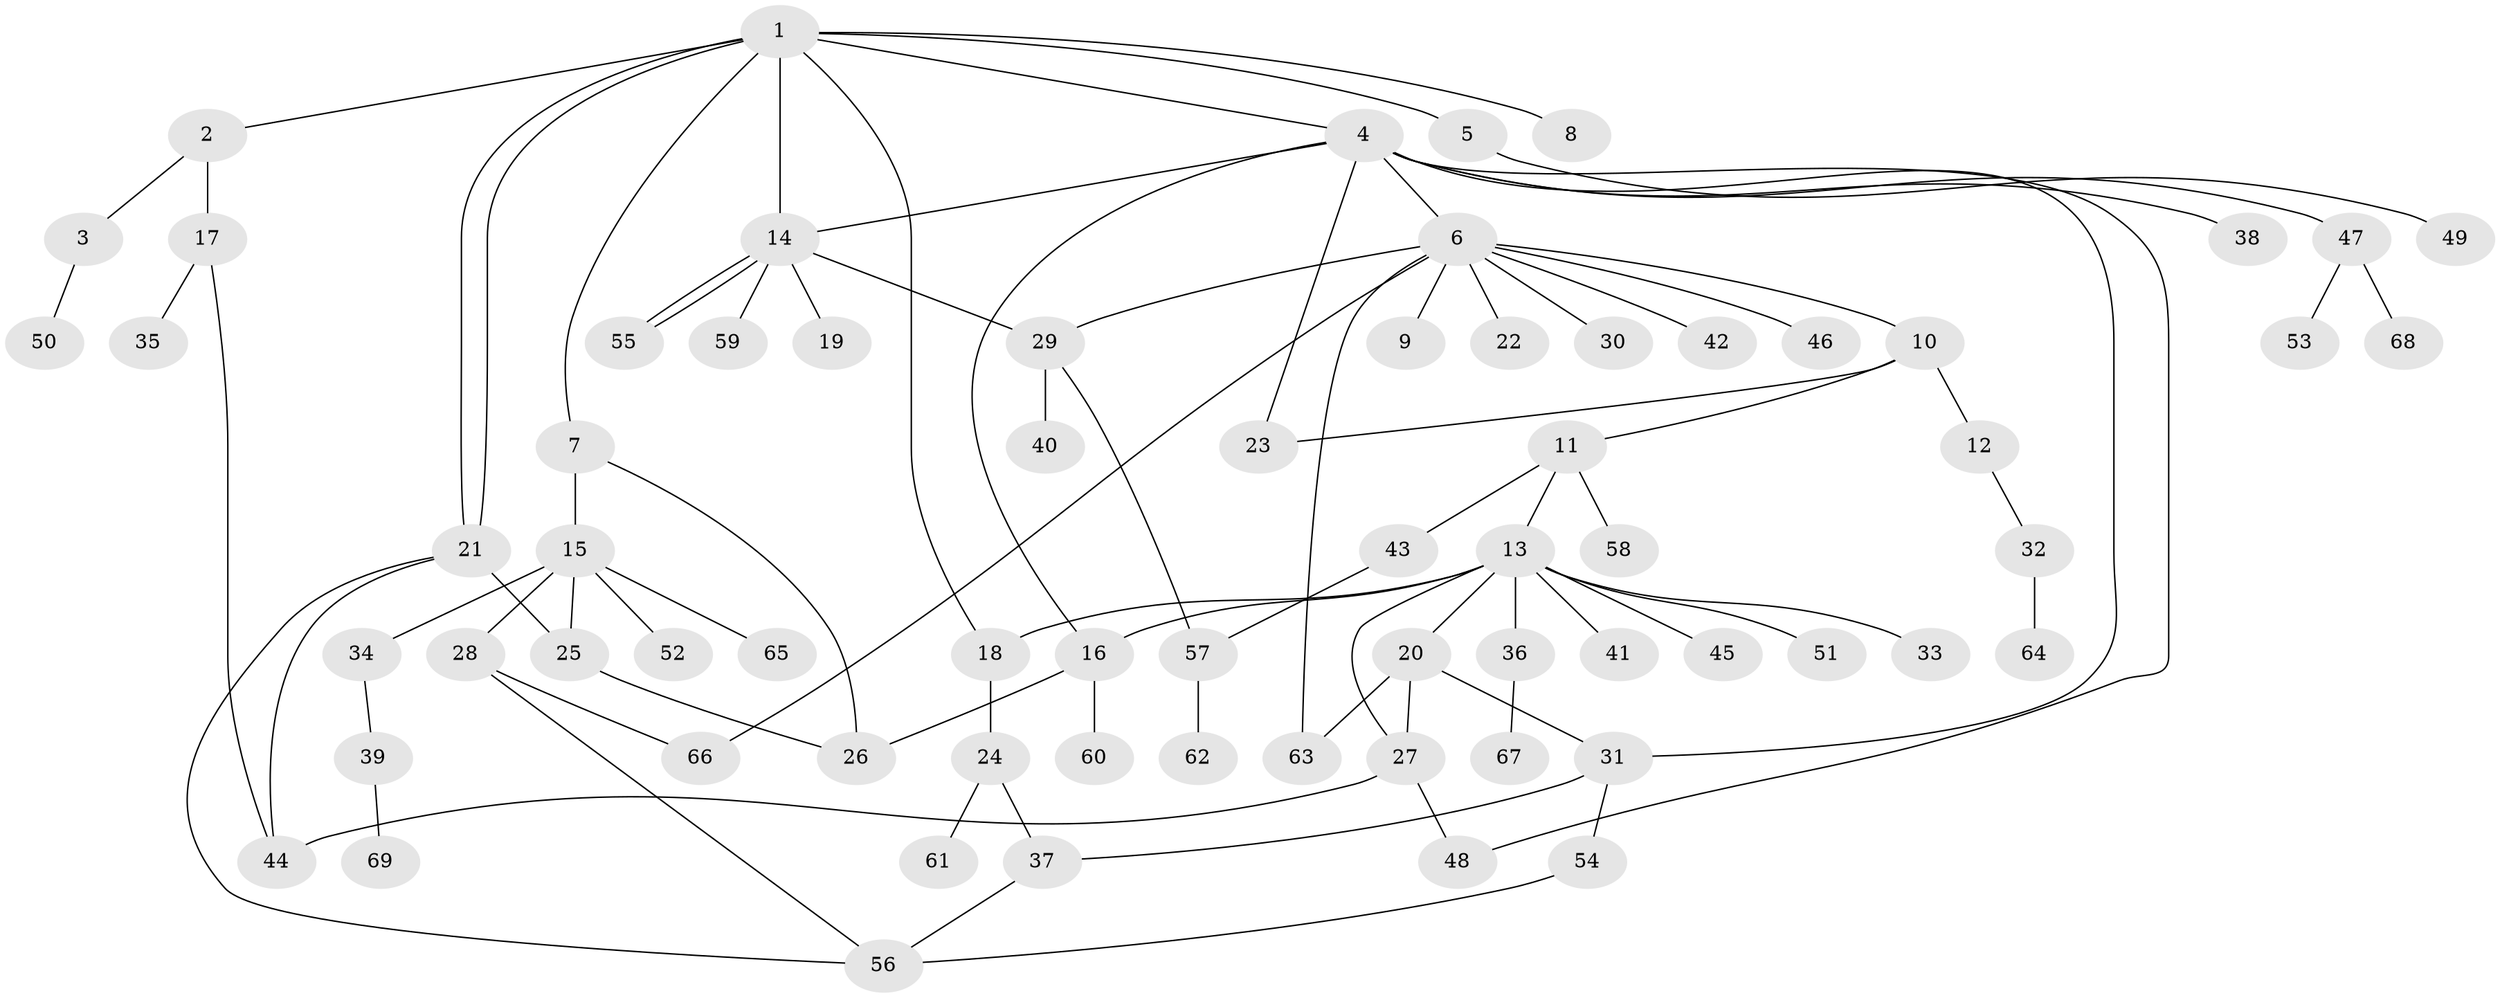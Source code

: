 // Generated by graph-tools (version 1.1) at 2025/26/03/09/25 03:26:08]
// undirected, 69 vertices, 90 edges
graph export_dot {
graph [start="1"]
  node [color=gray90,style=filled];
  1;
  2;
  3;
  4;
  5;
  6;
  7;
  8;
  9;
  10;
  11;
  12;
  13;
  14;
  15;
  16;
  17;
  18;
  19;
  20;
  21;
  22;
  23;
  24;
  25;
  26;
  27;
  28;
  29;
  30;
  31;
  32;
  33;
  34;
  35;
  36;
  37;
  38;
  39;
  40;
  41;
  42;
  43;
  44;
  45;
  46;
  47;
  48;
  49;
  50;
  51;
  52;
  53;
  54;
  55;
  56;
  57;
  58;
  59;
  60;
  61;
  62;
  63;
  64;
  65;
  66;
  67;
  68;
  69;
  1 -- 2;
  1 -- 4;
  1 -- 5;
  1 -- 7;
  1 -- 8;
  1 -- 14;
  1 -- 18;
  1 -- 21;
  1 -- 21;
  2 -- 3;
  2 -- 17;
  3 -- 50;
  4 -- 6;
  4 -- 14;
  4 -- 16;
  4 -- 23;
  4 -- 31;
  4 -- 38;
  4 -- 47;
  4 -- 48;
  5 -- 49;
  6 -- 9;
  6 -- 10;
  6 -- 22;
  6 -- 29;
  6 -- 30;
  6 -- 42;
  6 -- 46;
  6 -- 63;
  6 -- 66;
  7 -- 15;
  7 -- 26;
  10 -- 11;
  10 -- 12;
  10 -- 23;
  11 -- 13;
  11 -- 43;
  11 -- 58;
  12 -- 32;
  13 -- 16;
  13 -- 18;
  13 -- 20;
  13 -- 27;
  13 -- 33;
  13 -- 36;
  13 -- 41;
  13 -- 45;
  13 -- 51;
  14 -- 19;
  14 -- 29;
  14 -- 55;
  14 -- 55;
  14 -- 59;
  15 -- 25;
  15 -- 28;
  15 -- 34;
  15 -- 52;
  15 -- 65;
  16 -- 26;
  16 -- 60;
  17 -- 35;
  17 -- 44;
  18 -- 24;
  20 -- 27;
  20 -- 31;
  20 -- 63;
  21 -- 25;
  21 -- 44;
  21 -- 56;
  24 -- 37;
  24 -- 61;
  25 -- 26;
  27 -- 44;
  27 -- 48;
  28 -- 56;
  28 -- 66;
  29 -- 40;
  29 -- 57;
  31 -- 37;
  31 -- 54;
  32 -- 64;
  34 -- 39;
  36 -- 67;
  37 -- 56;
  39 -- 69;
  43 -- 57;
  47 -- 53;
  47 -- 68;
  54 -- 56;
  57 -- 62;
}
